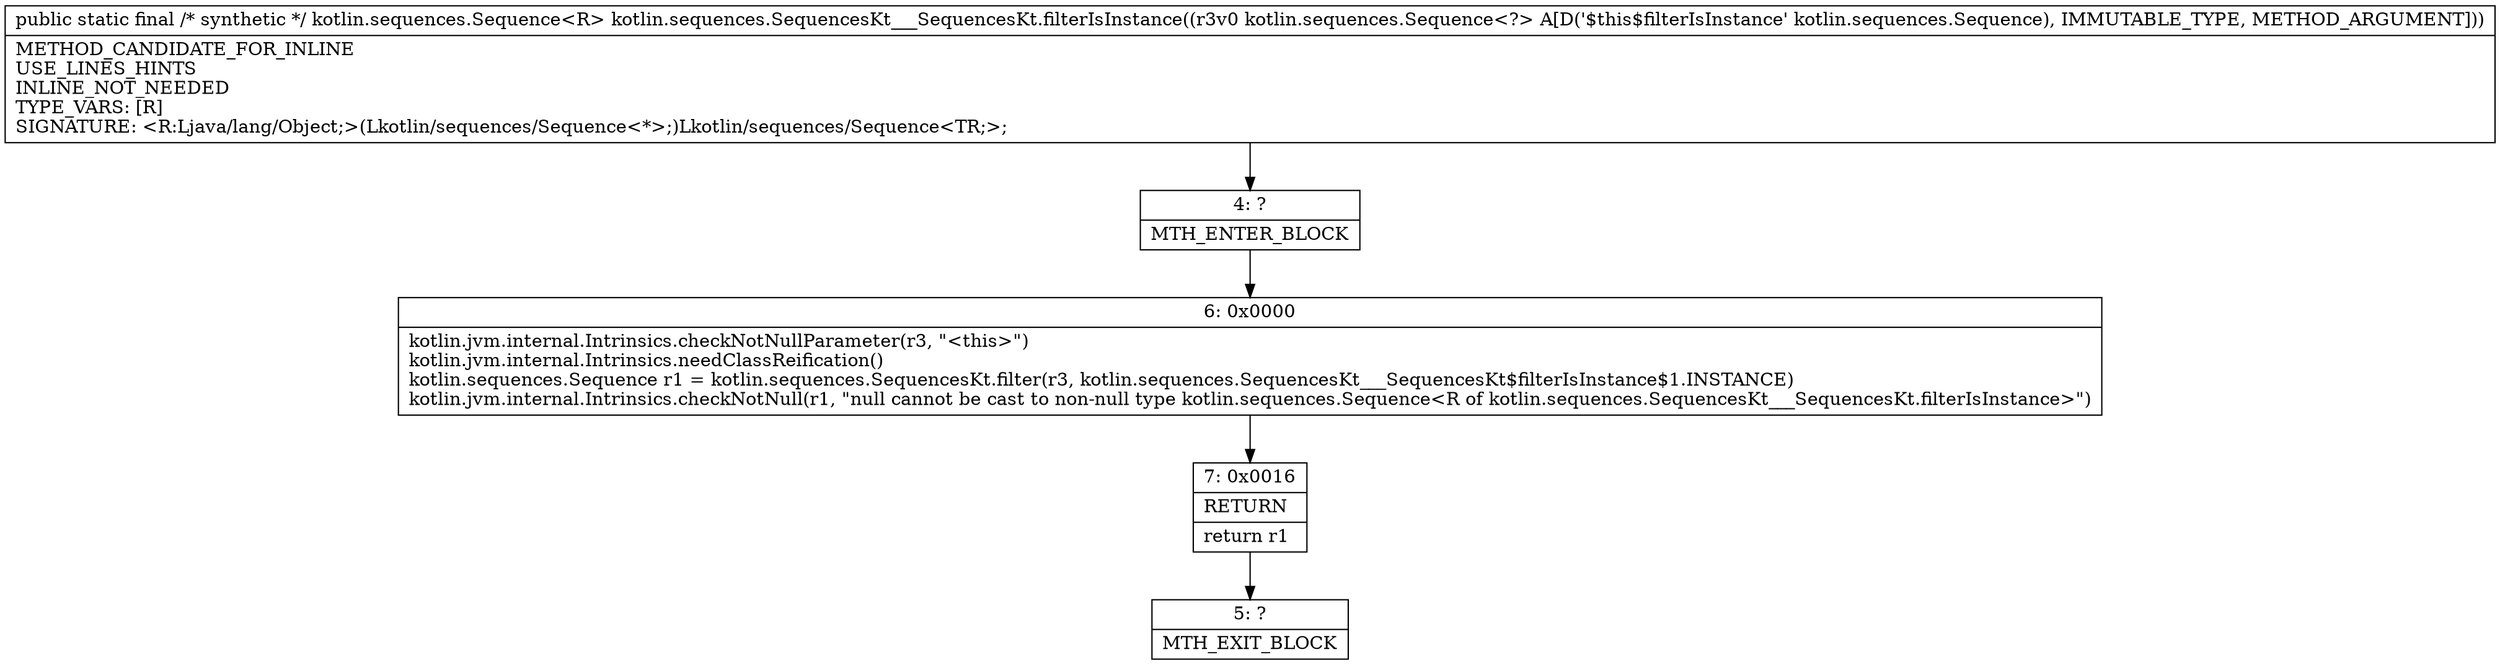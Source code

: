 digraph "CFG forkotlin.sequences.SequencesKt___SequencesKt.filterIsInstance(Lkotlin\/sequences\/Sequence;)Lkotlin\/sequences\/Sequence;" {
Node_4 [shape=record,label="{4\:\ ?|MTH_ENTER_BLOCK\l}"];
Node_6 [shape=record,label="{6\:\ 0x0000|kotlin.jvm.internal.Intrinsics.checkNotNullParameter(r3, \"\<this\>\")\lkotlin.jvm.internal.Intrinsics.needClassReification()\lkotlin.sequences.Sequence r1 = kotlin.sequences.SequencesKt.filter(r3, kotlin.sequences.SequencesKt___SequencesKt$filterIsInstance$1.INSTANCE)\lkotlin.jvm.internal.Intrinsics.checkNotNull(r1, \"null cannot be cast to non\-null type kotlin.sequences.Sequence\<R of kotlin.sequences.SequencesKt___SequencesKt.filterIsInstance\>\")\l}"];
Node_7 [shape=record,label="{7\:\ 0x0016|RETURN\l|return r1\l}"];
Node_5 [shape=record,label="{5\:\ ?|MTH_EXIT_BLOCK\l}"];
MethodNode[shape=record,label="{public static final \/* synthetic *\/ kotlin.sequences.Sequence\<R\> kotlin.sequences.SequencesKt___SequencesKt.filterIsInstance((r3v0 kotlin.sequences.Sequence\<?\> A[D('$this$filterIsInstance' kotlin.sequences.Sequence), IMMUTABLE_TYPE, METHOD_ARGUMENT]))  | METHOD_CANDIDATE_FOR_INLINE\lUSE_LINES_HINTS\lINLINE_NOT_NEEDED\lTYPE_VARS: [R]\lSIGNATURE: \<R:Ljava\/lang\/Object;\>(Lkotlin\/sequences\/Sequence\<*\>;)Lkotlin\/sequences\/Sequence\<TR;\>;\l}"];
MethodNode -> Node_4;Node_4 -> Node_6;
Node_6 -> Node_7;
Node_7 -> Node_5;
}

